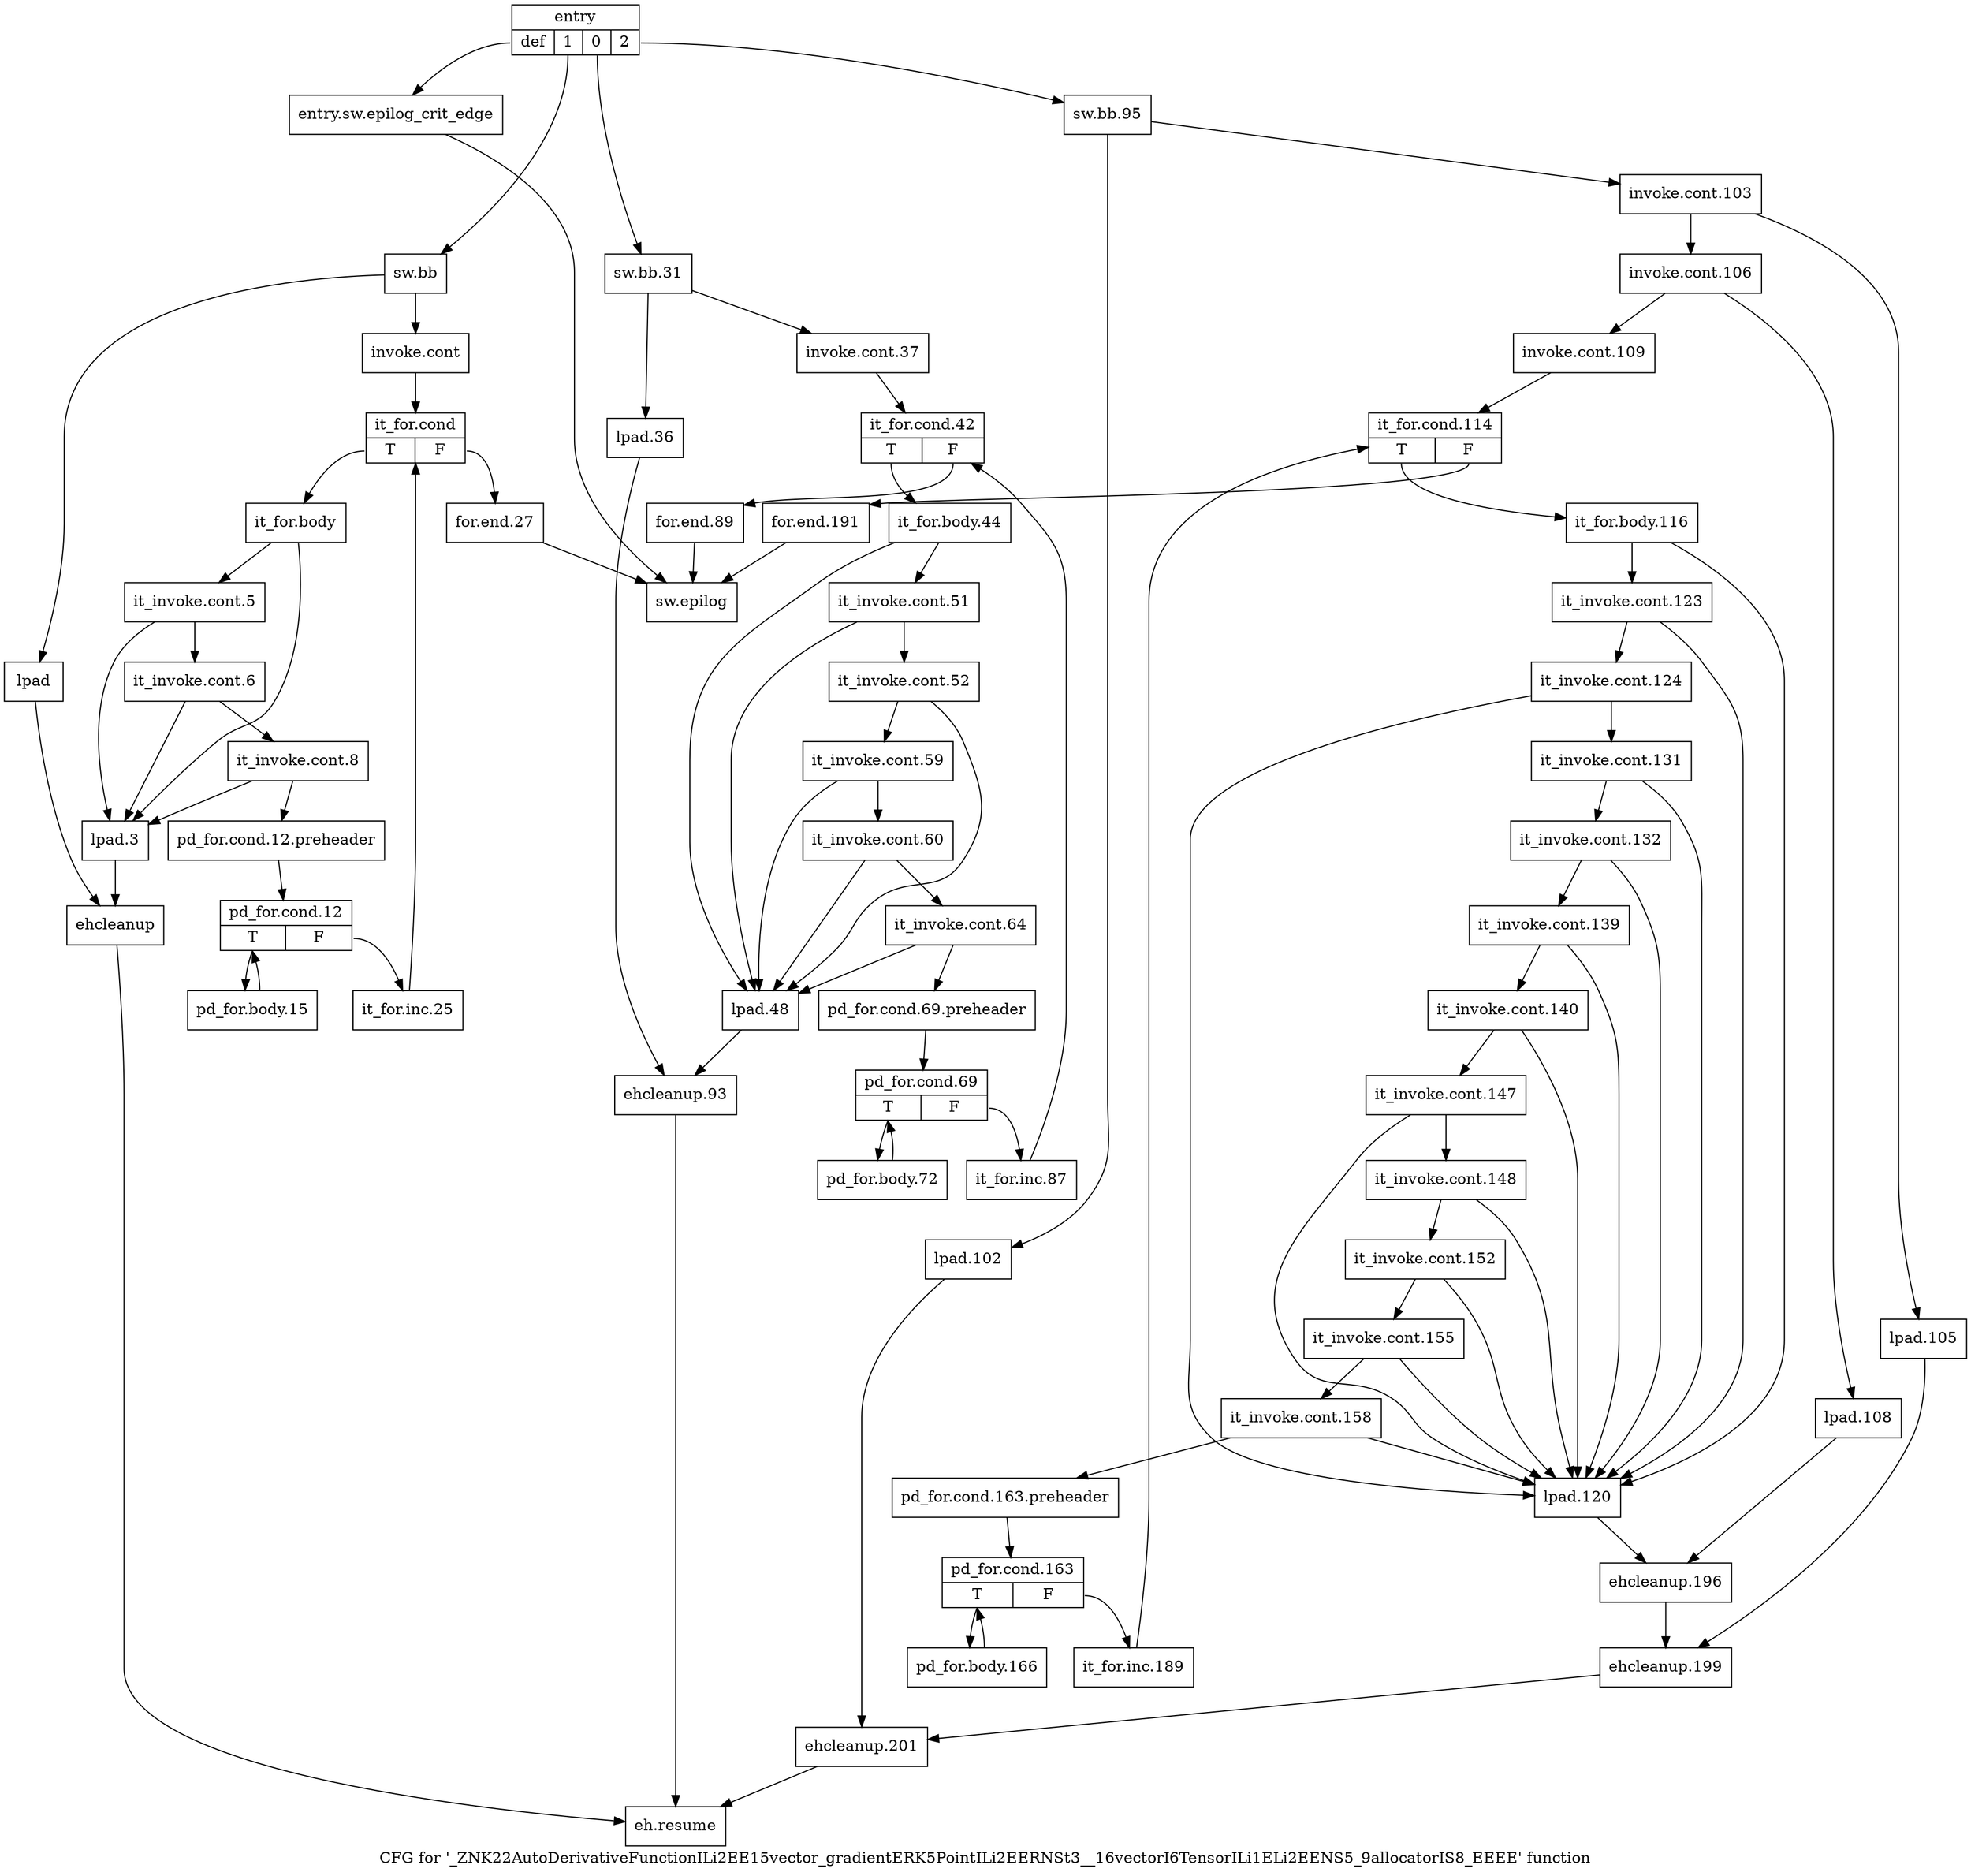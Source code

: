 digraph "CFG for '_ZNK22AutoDerivativeFunctionILi2EE15vector_gradientERK5PointILi2EERNSt3__16vectorI6TensorILi1ELi2EENS5_9allocatorIS8_EEEE' function" {
	label="CFG for '_ZNK22AutoDerivativeFunctionILi2EE15vector_gradientERK5PointILi2EERNSt3__16vectorI6TensorILi1ELi2EENS5_9allocatorIS8_EEEE' function";

	Node0x2cbac10 [shape=record,label="{entry|{<s0>def|<s1>1|<s2>0|<s3>2}}"];
	Node0x2cbac10:s0 -> Node0x2cbac60;
	Node0x2cbac10:s1 -> Node0x2cbacb0;
	Node0x2cbac10:s2 -> Node0x2cbb160;
	Node0x2cbac10:s3 -> Node0x2cbb6b0;
	Node0x2cbac60 [shape=record,label="{entry.sw.epilog_crit_edge}"];
	Node0x2cbac60 -> Node0x2cbbfc0;
	Node0x2cbacb0 [shape=record,label="{sw.bb}"];
	Node0x2cbacb0 -> Node0x2cbad00;
	Node0x2cbacb0 -> Node0x2cbafd0;
	Node0x2cbad00 [shape=record,label="{invoke.cont}"];
	Node0x2cbad00 -> Node0x2cbad50;
	Node0x2cbad50 [shape=record,label="{it_for.cond|{<s0>T|<s1>F}}"];
	Node0x2cbad50:s0 -> Node0x2cbada0;
	Node0x2cbad50:s1 -> Node0x2cbb0c0;
	Node0x2cbada0 [shape=record,label="{it_for.body}"];
	Node0x2cbada0 -> Node0x2cbadf0;
	Node0x2cbada0 -> Node0x2cbb020;
	Node0x2cbadf0 [shape=record,label="{it_invoke.cont.5}"];
	Node0x2cbadf0 -> Node0x2cbae40;
	Node0x2cbadf0 -> Node0x2cbb020;
	Node0x2cbae40 [shape=record,label="{it_invoke.cont.6}"];
	Node0x2cbae40 -> Node0x2cbae90;
	Node0x2cbae40 -> Node0x2cbb020;
	Node0x2cbae90 [shape=record,label="{it_invoke.cont.8}"];
	Node0x2cbae90 -> Node0x2cbaee0;
	Node0x2cbae90 -> Node0x2cbb020;
	Node0x2cbaee0 [shape=record,label="{pd_for.cond.12.preheader}"];
	Node0x2cbaee0 -> Node0x2cbaf30;
	Node0x2cbaf30 [shape=record,label="{pd_for.cond.12|{<s0>T|<s1>F}}"];
	Node0x2cbaf30:s0 -> Node0x2cbaf80;
	Node0x2cbaf30:s1 -> Node0x2cbb070;
	Node0x2cbaf80 [shape=record,label="{pd_for.body.15}"];
	Node0x2cbaf80 -> Node0x2cbaf30;
	Node0x2cbafd0 [shape=record,label="{lpad}"];
	Node0x2cbafd0 -> Node0x2cbb110;
	Node0x2cbb020 [shape=record,label="{lpad.3}"];
	Node0x2cbb020 -> Node0x2cbb110;
	Node0x2cbb070 [shape=record,label="{it_for.inc.25}"];
	Node0x2cbb070 -> Node0x2cbad50;
	Node0x2cbb0c0 [shape=record,label="{for.end.27}"];
	Node0x2cbb0c0 -> Node0x2cbbfc0;
	Node0x2cbb110 [shape=record,label="{ehcleanup}"];
	Node0x2cbb110 -> Node0x2cbc010;
	Node0x2cbb160 [shape=record,label="{sw.bb.31}"];
	Node0x2cbb160 -> Node0x2cbb1b0;
	Node0x2cbb160 -> Node0x2cbb520;
	Node0x2cbb1b0 [shape=record,label="{invoke.cont.37}"];
	Node0x2cbb1b0 -> Node0x2cbb200;
	Node0x2cbb200 [shape=record,label="{it_for.cond.42|{<s0>T|<s1>F}}"];
	Node0x2cbb200:s0 -> Node0x2cbb250;
	Node0x2cbb200:s1 -> Node0x2cbb610;
	Node0x2cbb250 [shape=record,label="{it_for.body.44}"];
	Node0x2cbb250 -> Node0x2cbb2a0;
	Node0x2cbb250 -> Node0x2cbb570;
	Node0x2cbb2a0 [shape=record,label="{it_invoke.cont.51}"];
	Node0x2cbb2a0 -> Node0x2cbb2f0;
	Node0x2cbb2a0 -> Node0x2cbb570;
	Node0x2cbb2f0 [shape=record,label="{it_invoke.cont.52}"];
	Node0x2cbb2f0 -> Node0x2cbb340;
	Node0x2cbb2f0 -> Node0x2cbb570;
	Node0x2cbb340 [shape=record,label="{it_invoke.cont.59}"];
	Node0x2cbb340 -> Node0x2cbb390;
	Node0x2cbb340 -> Node0x2cbb570;
	Node0x2cbb390 [shape=record,label="{it_invoke.cont.60}"];
	Node0x2cbb390 -> Node0x2cbb3e0;
	Node0x2cbb390 -> Node0x2cbb570;
	Node0x2cbb3e0 [shape=record,label="{it_invoke.cont.64}"];
	Node0x2cbb3e0 -> Node0x2cbb430;
	Node0x2cbb3e0 -> Node0x2cbb570;
	Node0x2cbb430 [shape=record,label="{pd_for.cond.69.preheader}"];
	Node0x2cbb430 -> Node0x2cbb480;
	Node0x2cbb480 [shape=record,label="{pd_for.cond.69|{<s0>T|<s1>F}}"];
	Node0x2cbb480:s0 -> Node0x2cbb4d0;
	Node0x2cbb480:s1 -> Node0x2cbb5c0;
	Node0x2cbb4d0 [shape=record,label="{pd_for.body.72}"];
	Node0x2cbb4d0 -> Node0x2cbb480;
	Node0x2cbb520 [shape=record,label="{lpad.36}"];
	Node0x2cbb520 -> Node0x2cbb660;
	Node0x2cbb570 [shape=record,label="{lpad.48}"];
	Node0x2cbb570 -> Node0x2cbb660;
	Node0x2cbb5c0 [shape=record,label="{it_for.inc.87}"];
	Node0x2cbb5c0 -> Node0x2cbb200;
	Node0x2cbb610 [shape=record,label="{for.end.89}"];
	Node0x2cbb610 -> Node0x2cbbfc0;
	Node0x2cbb660 [shape=record,label="{ehcleanup.93}"];
	Node0x2cbb660 -> Node0x2cbc010;
	Node0x2cbb6b0 [shape=record,label="{sw.bb.95}"];
	Node0x2cbb6b0 -> Node0x2cbb700;
	Node0x2cbb6b0 -> Node0x2cbbcf0;
	Node0x2cbb700 [shape=record,label="{invoke.cont.103}"];
	Node0x2cbb700 -> Node0x2cbb750;
	Node0x2cbb700 -> Node0x2cbbd40;
	Node0x2cbb750 [shape=record,label="{invoke.cont.106}"];
	Node0x2cbb750 -> Node0x2cbb7a0;
	Node0x2cbb750 -> Node0x2cbbd90;
	Node0x2cbb7a0 [shape=record,label="{invoke.cont.109}"];
	Node0x2cbb7a0 -> Node0x2cbb7f0;
	Node0x2cbb7f0 [shape=record,label="{it_for.cond.114|{<s0>T|<s1>F}}"];
	Node0x2cbb7f0:s0 -> Node0x2cbb840;
	Node0x2cbb7f0:s1 -> Node0x2cbbe80;
	Node0x2cbb840 [shape=record,label="{it_for.body.116}"];
	Node0x2cbb840 -> Node0x2cbb890;
	Node0x2cbb840 -> Node0x2cbbde0;
	Node0x2cbb890 [shape=record,label="{it_invoke.cont.123}"];
	Node0x2cbb890 -> Node0x2cbb8e0;
	Node0x2cbb890 -> Node0x2cbbde0;
	Node0x2cbb8e0 [shape=record,label="{it_invoke.cont.124}"];
	Node0x2cbb8e0 -> Node0x2cbb930;
	Node0x2cbb8e0 -> Node0x2cbbde0;
	Node0x2cbb930 [shape=record,label="{it_invoke.cont.131}"];
	Node0x2cbb930 -> Node0x2cbb980;
	Node0x2cbb930 -> Node0x2cbbde0;
	Node0x2cbb980 [shape=record,label="{it_invoke.cont.132}"];
	Node0x2cbb980 -> Node0x2cbb9d0;
	Node0x2cbb980 -> Node0x2cbbde0;
	Node0x2cbb9d0 [shape=record,label="{it_invoke.cont.139}"];
	Node0x2cbb9d0 -> Node0x2cbba20;
	Node0x2cbb9d0 -> Node0x2cbbde0;
	Node0x2cbba20 [shape=record,label="{it_invoke.cont.140}"];
	Node0x2cbba20 -> Node0x2cbba70;
	Node0x2cbba20 -> Node0x2cbbde0;
	Node0x2cbba70 [shape=record,label="{it_invoke.cont.147}"];
	Node0x2cbba70 -> Node0x2cbbac0;
	Node0x2cbba70 -> Node0x2cbbde0;
	Node0x2cbbac0 [shape=record,label="{it_invoke.cont.148}"];
	Node0x2cbbac0 -> Node0x2cbbb10;
	Node0x2cbbac0 -> Node0x2cbbde0;
	Node0x2cbbb10 [shape=record,label="{it_invoke.cont.152}"];
	Node0x2cbbb10 -> Node0x2cbbb60;
	Node0x2cbbb10 -> Node0x2cbbde0;
	Node0x2cbbb60 [shape=record,label="{it_invoke.cont.155}"];
	Node0x2cbbb60 -> Node0x2cbbbb0;
	Node0x2cbbb60 -> Node0x2cbbde0;
	Node0x2cbbbb0 [shape=record,label="{it_invoke.cont.158}"];
	Node0x2cbbbb0 -> Node0x2cbbc00;
	Node0x2cbbbb0 -> Node0x2cbbde0;
	Node0x2cbbc00 [shape=record,label="{pd_for.cond.163.preheader}"];
	Node0x2cbbc00 -> Node0x2cbbc50;
	Node0x2cbbc50 [shape=record,label="{pd_for.cond.163|{<s0>T|<s1>F}}"];
	Node0x2cbbc50:s0 -> Node0x2cbbca0;
	Node0x2cbbc50:s1 -> Node0x2cbbe30;
	Node0x2cbbca0 [shape=record,label="{pd_for.body.166}"];
	Node0x2cbbca0 -> Node0x2cbbc50;
	Node0x2cbbcf0 [shape=record,label="{lpad.102}"];
	Node0x2cbbcf0 -> Node0x2cbbf70;
	Node0x2cbbd40 [shape=record,label="{lpad.105}"];
	Node0x2cbbd40 -> Node0x2cbbf20;
	Node0x2cbbd90 [shape=record,label="{lpad.108}"];
	Node0x2cbbd90 -> Node0x2cbbed0;
	Node0x2cbbde0 [shape=record,label="{lpad.120}"];
	Node0x2cbbde0 -> Node0x2cbbed0;
	Node0x2cbbe30 [shape=record,label="{it_for.inc.189}"];
	Node0x2cbbe30 -> Node0x2cbb7f0;
	Node0x2cbbe80 [shape=record,label="{for.end.191}"];
	Node0x2cbbe80 -> Node0x2cbbfc0;
	Node0x2cbbed0 [shape=record,label="{ehcleanup.196}"];
	Node0x2cbbed0 -> Node0x2cbbf20;
	Node0x2cbbf20 [shape=record,label="{ehcleanup.199}"];
	Node0x2cbbf20 -> Node0x2cbbf70;
	Node0x2cbbf70 [shape=record,label="{ehcleanup.201}"];
	Node0x2cbbf70 -> Node0x2cbc010;
	Node0x2cbbfc0 [shape=record,label="{sw.epilog}"];
	Node0x2cbc010 [shape=record,label="{eh.resume}"];
}
